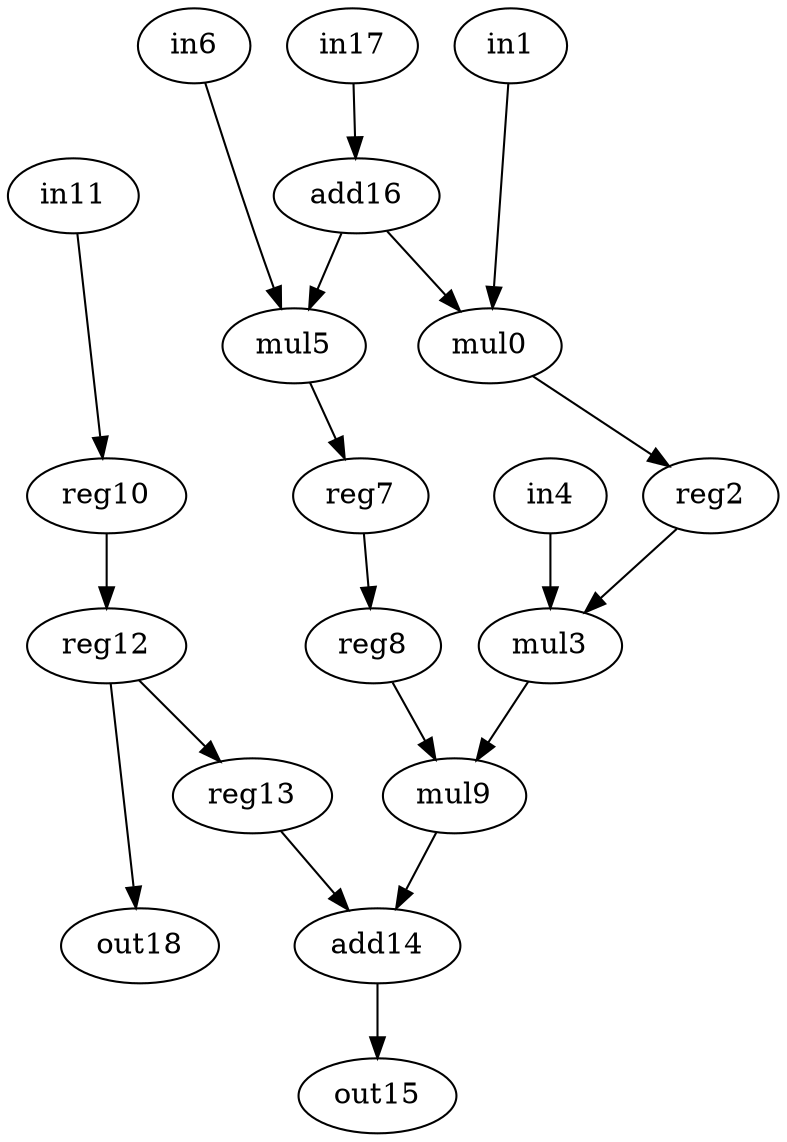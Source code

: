digraph g {
0 [label = mul0;op = mul;]
1 [label = in1;op = in;]
2 [label = reg10;op = reg;]
3 [label = in11;op = in;]
4 [label = reg12;op = reg;]
5 [label = reg13;op = reg;]
6 [label = add14;op = add;]
7 [label = out15;op = out;]
8 [label = add16;op = addi;value = 2;]
9 [label = in17;op = in;]
10 [label = out18;op = out;]
11 [label = reg2;op = reg;]
12 [label = mul3;op = mul;]
13 [label = in4;op = in;]
14 [label = mul5;op = mul;]
15 [label = in6;op = in;]
16 [label = reg7;op = reg;]
17 [label = reg8;op = reg;]
18 [label = mul9;op = mul;]
4 -> 10 [port=0; weight=0;]
4 -> 5 [port=0; weight=0;]
5 -> 6 [port=0; weight=0;]
18 -> 6 [port=1; weight=0;]
12 -> 18 [port=0; weight=0;]
11 -> 12 [port=0; weight=0;]
0 -> 11 [port=0; weight=0;]
8 -> 0 [port=0; weight=0;]
8 -> 14 [port=0; weight=0;]
15 -> 14 [port=1; weight=0;]
14 -> 16 [port=0; weight=0;]
16 -> 17 [port=0; weight=0;]
17 -> 18 [port=1; weight=0;]
9 -> 8 [port=0; weight=0;]
1 -> 0 [port=1; weight=0;]
13 -> 12 [port=1; weight=1;]
6 -> 7 [port=0; weight=0;]
2 -> 4 [port=0; weight=2;]
3 -> 2 [port=0; weight=0;]
}
